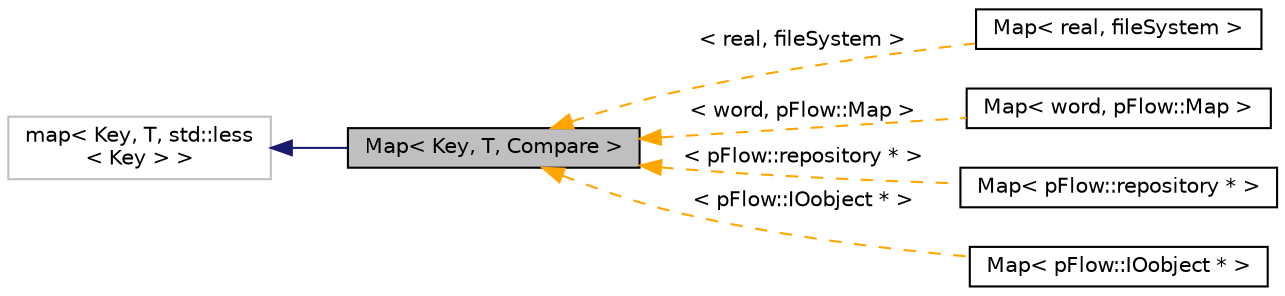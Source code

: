 digraph "Map&lt; Key, T, Compare &gt;"
{
 // LATEX_PDF_SIZE
  edge [fontname="Helvetica",fontsize="10",labelfontname="Helvetica",labelfontsize="10"];
  node [fontname="Helvetica",fontsize="10",shape=record];
  rankdir="LR";
  Node1 [label="Map\< Key, T, Compare \>",height=0.2,width=0.4,color="black", fillcolor="grey75", style="filled", fontcolor="black",tooltip=" "];
  Node2 -> Node1 [dir="back",color="midnightblue",fontsize="10",style="solid",fontname="Helvetica"];
  Node2 [label="map\< Key, T, std::less\l\< Key \> \>",height=0.2,width=0.4,color="grey75", fillcolor="white", style="filled",tooltip=" "];
  Node1 -> Node3 [dir="back",color="orange",fontsize="10",style="dashed",label=" \< real, fileSystem \>" ,fontname="Helvetica"];
  Node3 [label="Map\< real, fileSystem \>",height=0.2,width=0.4,color="black", fillcolor="white", style="filled",URL="$classpFlow_1_1Map.html",tooltip=" "];
  Node1 -> Node4 [dir="back",color="orange",fontsize="10",style="dashed",label=" \< word, pFlow::Map \>" ,fontname="Helvetica"];
  Node4 [label="Map\< word, pFlow::Map \>",height=0.2,width=0.4,color="black", fillcolor="white", style="filled",URL="$classpFlow_1_1Map.html",tooltip=" "];
  Node1 -> Node5 [dir="back",color="orange",fontsize="10",style="dashed",label=" \< pFlow::repository * \>" ,fontname="Helvetica"];
  Node5 [label="Map\< pFlow::repository * \>",height=0.2,width=0.4,color="black", fillcolor="white", style="filled",URL="$classpFlow_1_1Map.html",tooltip=" "];
  Node1 -> Node6 [dir="back",color="orange",fontsize="10",style="dashed",label=" \< pFlow::IOobject * \>" ,fontname="Helvetica"];
  Node6 [label="Map\< pFlow::IOobject * \>",height=0.2,width=0.4,color="black", fillcolor="white", style="filled",URL="$classpFlow_1_1Map.html",tooltip=" "];
}
